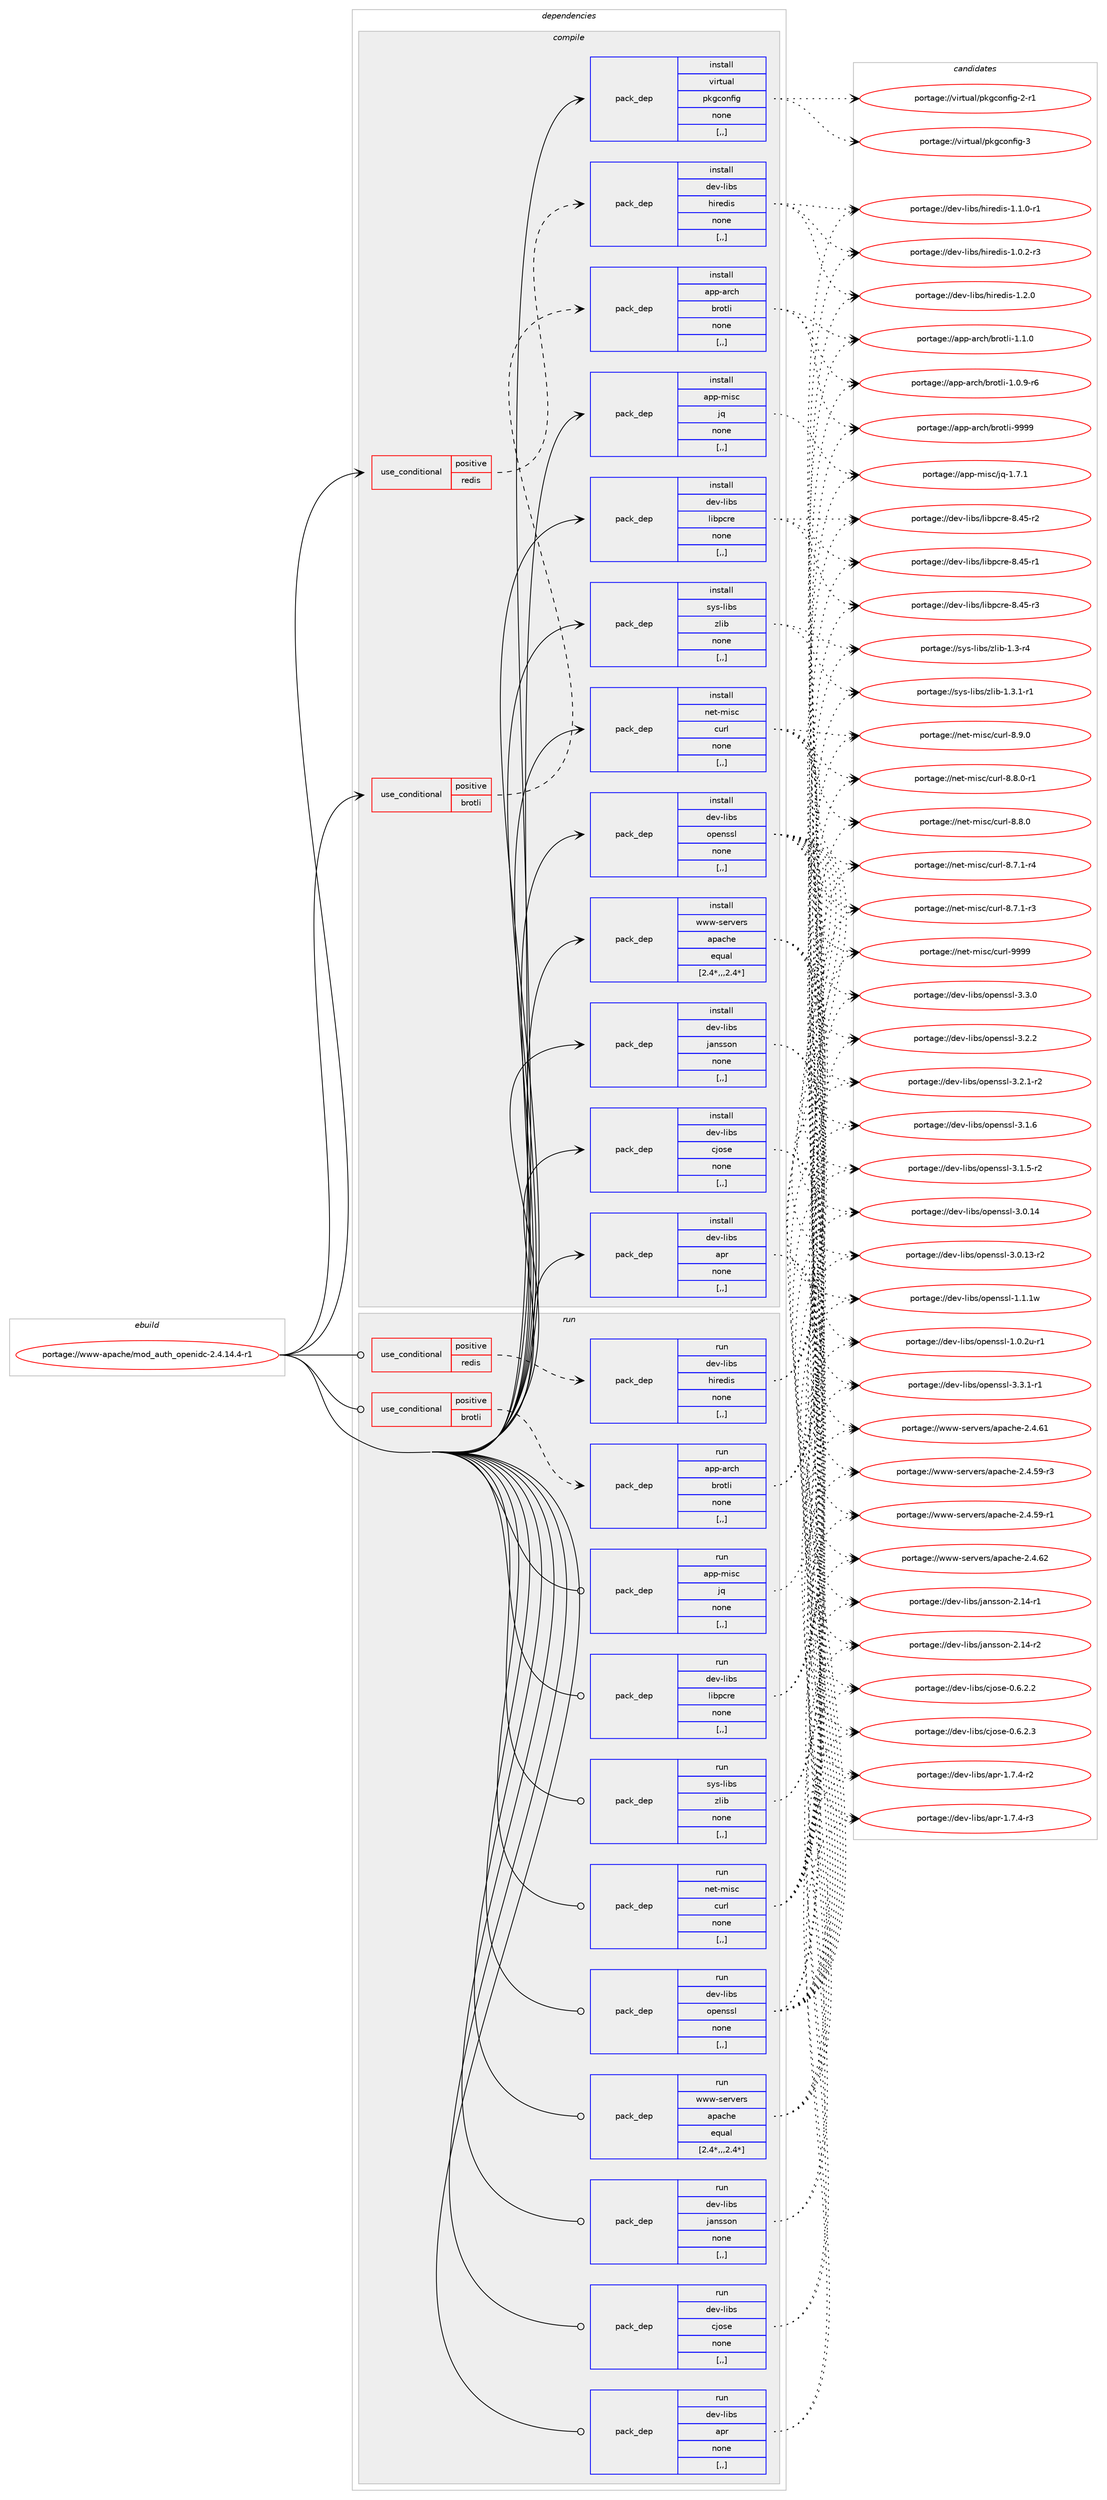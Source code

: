 digraph prolog {

# *************
# Graph options
# *************

newrank=true;
concentrate=true;
compound=true;
graph [rankdir=LR,fontname=Helvetica,fontsize=10,ranksep=1.5];#, ranksep=2.5, nodesep=0.2];
edge  [arrowhead=vee];
node  [fontname=Helvetica,fontsize=10];

# **********
# The ebuild
# **********

subgraph cluster_leftcol {
color=gray;
label=<<i>ebuild</i>>;
id [label="portage://www-apache/mod_auth_openidc-2.4.14.4-r1", color=red, width=4, href="../www-apache/mod_auth_openidc-2.4.14.4-r1.svg"];
}

# ****************
# The dependencies
# ****************

subgraph cluster_midcol {
color=gray;
label=<<i>dependencies</i>>;
subgraph cluster_compile {
fillcolor="#eeeeee";
style=filled;
label=<<i>compile</i>>;
subgraph cond118734 {
dependency445624 [label=<<TABLE BORDER="0" CELLBORDER="1" CELLSPACING="0" CELLPADDING="4"><TR><TD ROWSPAN="3" CELLPADDING="10">use_conditional</TD></TR><TR><TD>positive</TD></TR><TR><TD>brotli</TD></TR></TABLE>>, shape=none, color=red];
subgraph pack323640 {
dependency445625 [label=<<TABLE BORDER="0" CELLBORDER="1" CELLSPACING="0" CELLPADDING="4" WIDTH="220"><TR><TD ROWSPAN="6" CELLPADDING="30">pack_dep</TD></TR><TR><TD WIDTH="110">install</TD></TR><TR><TD>app-arch</TD></TR><TR><TD>brotli</TD></TR><TR><TD>none</TD></TR><TR><TD>[,,]</TD></TR></TABLE>>, shape=none, color=blue];
}
dependency445624:e -> dependency445625:w [weight=20,style="dashed",arrowhead="vee"];
}
id:e -> dependency445624:w [weight=20,style="solid",arrowhead="vee"];
subgraph cond118735 {
dependency445626 [label=<<TABLE BORDER="0" CELLBORDER="1" CELLSPACING="0" CELLPADDING="4"><TR><TD ROWSPAN="3" CELLPADDING="10">use_conditional</TD></TR><TR><TD>positive</TD></TR><TR><TD>redis</TD></TR></TABLE>>, shape=none, color=red];
subgraph pack323641 {
dependency445627 [label=<<TABLE BORDER="0" CELLBORDER="1" CELLSPACING="0" CELLPADDING="4" WIDTH="220"><TR><TD ROWSPAN="6" CELLPADDING="30">pack_dep</TD></TR><TR><TD WIDTH="110">install</TD></TR><TR><TD>dev-libs</TD></TR><TR><TD>hiredis</TD></TR><TR><TD>none</TD></TR><TR><TD>[,,]</TD></TR></TABLE>>, shape=none, color=blue];
}
dependency445626:e -> dependency445627:w [weight=20,style="dashed",arrowhead="vee"];
}
id:e -> dependency445626:w [weight=20,style="solid",arrowhead="vee"];
subgraph pack323642 {
dependency445628 [label=<<TABLE BORDER="0" CELLBORDER="1" CELLSPACING="0" CELLPADDING="4" WIDTH="220"><TR><TD ROWSPAN="6" CELLPADDING="30">pack_dep</TD></TR><TR><TD WIDTH="110">install</TD></TR><TR><TD>app-misc</TD></TR><TR><TD>jq</TD></TR><TR><TD>none</TD></TR><TR><TD>[,,]</TD></TR></TABLE>>, shape=none, color=blue];
}
id:e -> dependency445628:w [weight=20,style="solid",arrowhead="vee"];
subgraph pack323643 {
dependency445629 [label=<<TABLE BORDER="0" CELLBORDER="1" CELLSPACING="0" CELLPADDING="4" WIDTH="220"><TR><TD ROWSPAN="6" CELLPADDING="30">pack_dep</TD></TR><TR><TD WIDTH="110">install</TD></TR><TR><TD>dev-libs</TD></TR><TR><TD>apr</TD></TR><TR><TD>none</TD></TR><TR><TD>[,,]</TD></TR></TABLE>>, shape=none, color=blue];
}
id:e -> dependency445629:w [weight=20,style="solid",arrowhead="vee"];
subgraph pack323644 {
dependency445630 [label=<<TABLE BORDER="0" CELLBORDER="1" CELLSPACING="0" CELLPADDING="4" WIDTH="220"><TR><TD ROWSPAN="6" CELLPADDING="30">pack_dep</TD></TR><TR><TD WIDTH="110">install</TD></TR><TR><TD>dev-libs</TD></TR><TR><TD>cjose</TD></TR><TR><TD>none</TD></TR><TR><TD>[,,]</TD></TR></TABLE>>, shape=none, color=blue];
}
id:e -> dependency445630:w [weight=20,style="solid",arrowhead="vee"];
subgraph pack323645 {
dependency445631 [label=<<TABLE BORDER="0" CELLBORDER="1" CELLSPACING="0" CELLPADDING="4" WIDTH="220"><TR><TD ROWSPAN="6" CELLPADDING="30">pack_dep</TD></TR><TR><TD WIDTH="110">install</TD></TR><TR><TD>dev-libs</TD></TR><TR><TD>jansson</TD></TR><TR><TD>none</TD></TR><TR><TD>[,,]</TD></TR></TABLE>>, shape=none, color=blue];
}
id:e -> dependency445631:w [weight=20,style="solid",arrowhead="vee"];
subgraph pack323646 {
dependency445632 [label=<<TABLE BORDER="0" CELLBORDER="1" CELLSPACING="0" CELLPADDING="4" WIDTH="220"><TR><TD ROWSPAN="6" CELLPADDING="30">pack_dep</TD></TR><TR><TD WIDTH="110">install</TD></TR><TR><TD>dev-libs</TD></TR><TR><TD>libpcre</TD></TR><TR><TD>none</TD></TR><TR><TD>[,,]</TD></TR></TABLE>>, shape=none, color=blue];
}
id:e -> dependency445632:w [weight=20,style="solid",arrowhead="vee"];
subgraph pack323647 {
dependency445633 [label=<<TABLE BORDER="0" CELLBORDER="1" CELLSPACING="0" CELLPADDING="4" WIDTH="220"><TR><TD ROWSPAN="6" CELLPADDING="30">pack_dep</TD></TR><TR><TD WIDTH="110">install</TD></TR><TR><TD>dev-libs</TD></TR><TR><TD>openssl</TD></TR><TR><TD>none</TD></TR><TR><TD>[,,]</TD></TR></TABLE>>, shape=none, color=blue];
}
id:e -> dependency445633:w [weight=20,style="solid",arrowhead="vee"];
subgraph pack323648 {
dependency445634 [label=<<TABLE BORDER="0" CELLBORDER="1" CELLSPACING="0" CELLPADDING="4" WIDTH="220"><TR><TD ROWSPAN="6" CELLPADDING="30">pack_dep</TD></TR><TR><TD WIDTH="110">install</TD></TR><TR><TD>net-misc</TD></TR><TR><TD>curl</TD></TR><TR><TD>none</TD></TR><TR><TD>[,,]</TD></TR></TABLE>>, shape=none, color=blue];
}
id:e -> dependency445634:w [weight=20,style="solid",arrowhead="vee"];
subgraph pack323649 {
dependency445635 [label=<<TABLE BORDER="0" CELLBORDER="1" CELLSPACING="0" CELLPADDING="4" WIDTH="220"><TR><TD ROWSPAN="6" CELLPADDING="30">pack_dep</TD></TR><TR><TD WIDTH="110">install</TD></TR><TR><TD>sys-libs</TD></TR><TR><TD>zlib</TD></TR><TR><TD>none</TD></TR><TR><TD>[,,]</TD></TR></TABLE>>, shape=none, color=blue];
}
id:e -> dependency445635:w [weight=20,style="solid",arrowhead="vee"];
subgraph pack323650 {
dependency445636 [label=<<TABLE BORDER="0" CELLBORDER="1" CELLSPACING="0" CELLPADDING="4" WIDTH="220"><TR><TD ROWSPAN="6" CELLPADDING="30">pack_dep</TD></TR><TR><TD WIDTH="110">install</TD></TR><TR><TD>virtual</TD></TR><TR><TD>pkgconfig</TD></TR><TR><TD>none</TD></TR><TR><TD>[,,]</TD></TR></TABLE>>, shape=none, color=blue];
}
id:e -> dependency445636:w [weight=20,style="solid",arrowhead="vee"];
subgraph pack323651 {
dependency445637 [label=<<TABLE BORDER="0" CELLBORDER="1" CELLSPACING="0" CELLPADDING="4" WIDTH="220"><TR><TD ROWSPAN="6" CELLPADDING="30">pack_dep</TD></TR><TR><TD WIDTH="110">install</TD></TR><TR><TD>www-servers</TD></TR><TR><TD>apache</TD></TR><TR><TD>equal</TD></TR><TR><TD>[2.4*,,,2.4*]</TD></TR></TABLE>>, shape=none, color=blue];
}
id:e -> dependency445637:w [weight=20,style="solid",arrowhead="vee"];
}
subgraph cluster_compileandrun {
fillcolor="#eeeeee";
style=filled;
label=<<i>compile and run</i>>;
}
subgraph cluster_run {
fillcolor="#eeeeee";
style=filled;
label=<<i>run</i>>;
subgraph cond118736 {
dependency445638 [label=<<TABLE BORDER="0" CELLBORDER="1" CELLSPACING="0" CELLPADDING="4"><TR><TD ROWSPAN="3" CELLPADDING="10">use_conditional</TD></TR><TR><TD>positive</TD></TR><TR><TD>brotli</TD></TR></TABLE>>, shape=none, color=red];
subgraph pack323652 {
dependency445639 [label=<<TABLE BORDER="0" CELLBORDER="1" CELLSPACING="0" CELLPADDING="4" WIDTH="220"><TR><TD ROWSPAN="6" CELLPADDING="30">pack_dep</TD></TR><TR><TD WIDTH="110">run</TD></TR><TR><TD>app-arch</TD></TR><TR><TD>brotli</TD></TR><TR><TD>none</TD></TR><TR><TD>[,,]</TD></TR></TABLE>>, shape=none, color=blue];
}
dependency445638:e -> dependency445639:w [weight=20,style="dashed",arrowhead="vee"];
}
id:e -> dependency445638:w [weight=20,style="solid",arrowhead="odot"];
subgraph cond118737 {
dependency445640 [label=<<TABLE BORDER="0" CELLBORDER="1" CELLSPACING="0" CELLPADDING="4"><TR><TD ROWSPAN="3" CELLPADDING="10">use_conditional</TD></TR><TR><TD>positive</TD></TR><TR><TD>redis</TD></TR></TABLE>>, shape=none, color=red];
subgraph pack323653 {
dependency445641 [label=<<TABLE BORDER="0" CELLBORDER="1" CELLSPACING="0" CELLPADDING="4" WIDTH="220"><TR><TD ROWSPAN="6" CELLPADDING="30">pack_dep</TD></TR><TR><TD WIDTH="110">run</TD></TR><TR><TD>dev-libs</TD></TR><TR><TD>hiredis</TD></TR><TR><TD>none</TD></TR><TR><TD>[,,]</TD></TR></TABLE>>, shape=none, color=blue];
}
dependency445640:e -> dependency445641:w [weight=20,style="dashed",arrowhead="vee"];
}
id:e -> dependency445640:w [weight=20,style="solid",arrowhead="odot"];
subgraph pack323654 {
dependency445642 [label=<<TABLE BORDER="0" CELLBORDER="1" CELLSPACING="0" CELLPADDING="4" WIDTH="220"><TR><TD ROWSPAN="6" CELLPADDING="30">pack_dep</TD></TR><TR><TD WIDTH="110">run</TD></TR><TR><TD>app-misc</TD></TR><TR><TD>jq</TD></TR><TR><TD>none</TD></TR><TR><TD>[,,]</TD></TR></TABLE>>, shape=none, color=blue];
}
id:e -> dependency445642:w [weight=20,style="solid",arrowhead="odot"];
subgraph pack323655 {
dependency445643 [label=<<TABLE BORDER="0" CELLBORDER="1" CELLSPACING="0" CELLPADDING="4" WIDTH="220"><TR><TD ROWSPAN="6" CELLPADDING="30">pack_dep</TD></TR><TR><TD WIDTH="110">run</TD></TR><TR><TD>dev-libs</TD></TR><TR><TD>apr</TD></TR><TR><TD>none</TD></TR><TR><TD>[,,]</TD></TR></TABLE>>, shape=none, color=blue];
}
id:e -> dependency445643:w [weight=20,style="solid",arrowhead="odot"];
subgraph pack323656 {
dependency445644 [label=<<TABLE BORDER="0" CELLBORDER="1" CELLSPACING="0" CELLPADDING="4" WIDTH="220"><TR><TD ROWSPAN="6" CELLPADDING="30">pack_dep</TD></TR><TR><TD WIDTH="110">run</TD></TR><TR><TD>dev-libs</TD></TR><TR><TD>cjose</TD></TR><TR><TD>none</TD></TR><TR><TD>[,,]</TD></TR></TABLE>>, shape=none, color=blue];
}
id:e -> dependency445644:w [weight=20,style="solid",arrowhead="odot"];
subgraph pack323657 {
dependency445645 [label=<<TABLE BORDER="0" CELLBORDER="1" CELLSPACING="0" CELLPADDING="4" WIDTH="220"><TR><TD ROWSPAN="6" CELLPADDING="30">pack_dep</TD></TR><TR><TD WIDTH="110">run</TD></TR><TR><TD>dev-libs</TD></TR><TR><TD>jansson</TD></TR><TR><TD>none</TD></TR><TR><TD>[,,]</TD></TR></TABLE>>, shape=none, color=blue];
}
id:e -> dependency445645:w [weight=20,style="solid",arrowhead="odot"];
subgraph pack323658 {
dependency445646 [label=<<TABLE BORDER="0" CELLBORDER="1" CELLSPACING="0" CELLPADDING="4" WIDTH="220"><TR><TD ROWSPAN="6" CELLPADDING="30">pack_dep</TD></TR><TR><TD WIDTH="110">run</TD></TR><TR><TD>dev-libs</TD></TR><TR><TD>libpcre</TD></TR><TR><TD>none</TD></TR><TR><TD>[,,]</TD></TR></TABLE>>, shape=none, color=blue];
}
id:e -> dependency445646:w [weight=20,style="solid",arrowhead="odot"];
subgraph pack323659 {
dependency445647 [label=<<TABLE BORDER="0" CELLBORDER="1" CELLSPACING="0" CELLPADDING="4" WIDTH="220"><TR><TD ROWSPAN="6" CELLPADDING="30">pack_dep</TD></TR><TR><TD WIDTH="110">run</TD></TR><TR><TD>dev-libs</TD></TR><TR><TD>openssl</TD></TR><TR><TD>none</TD></TR><TR><TD>[,,]</TD></TR></TABLE>>, shape=none, color=blue];
}
id:e -> dependency445647:w [weight=20,style="solid",arrowhead="odot"];
subgraph pack323660 {
dependency445648 [label=<<TABLE BORDER="0" CELLBORDER="1" CELLSPACING="0" CELLPADDING="4" WIDTH="220"><TR><TD ROWSPAN="6" CELLPADDING="30">pack_dep</TD></TR><TR><TD WIDTH="110">run</TD></TR><TR><TD>net-misc</TD></TR><TR><TD>curl</TD></TR><TR><TD>none</TD></TR><TR><TD>[,,]</TD></TR></TABLE>>, shape=none, color=blue];
}
id:e -> dependency445648:w [weight=20,style="solid",arrowhead="odot"];
subgraph pack323661 {
dependency445649 [label=<<TABLE BORDER="0" CELLBORDER="1" CELLSPACING="0" CELLPADDING="4" WIDTH="220"><TR><TD ROWSPAN="6" CELLPADDING="30">pack_dep</TD></TR><TR><TD WIDTH="110">run</TD></TR><TR><TD>sys-libs</TD></TR><TR><TD>zlib</TD></TR><TR><TD>none</TD></TR><TR><TD>[,,]</TD></TR></TABLE>>, shape=none, color=blue];
}
id:e -> dependency445649:w [weight=20,style="solid",arrowhead="odot"];
subgraph pack323662 {
dependency445650 [label=<<TABLE BORDER="0" CELLBORDER="1" CELLSPACING="0" CELLPADDING="4" WIDTH="220"><TR><TD ROWSPAN="6" CELLPADDING="30">pack_dep</TD></TR><TR><TD WIDTH="110">run</TD></TR><TR><TD>www-servers</TD></TR><TR><TD>apache</TD></TR><TR><TD>equal</TD></TR><TR><TD>[2.4*,,,2.4*]</TD></TR></TABLE>>, shape=none, color=blue];
}
id:e -> dependency445650:w [weight=20,style="solid",arrowhead="odot"];
}
}

# **************
# The candidates
# **************

subgraph cluster_choices {
rank=same;
color=gray;
label=<<i>candidates</i>>;

subgraph choice323640 {
color=black;
nodesep=1;
choice9711211245971149910447981141111161081054557575757 [label="portage://app-arch/brotli-9999", color=red, width=4,href="../app-arch/brotli-9999.svg"];
choice971121124597114991044798114111116108105454946494648 [label="portage://app-arch/brotli-1.1.0", color=red, width=4,href="../app-arch/brotli-1.1.0.svg"];
choice9711211245971149910447981141111161081054549464846574511454 [label="portage://app-arch/brotli-1.0.9-r6", color=red, width=4,href="../app-arch/brotli-1.0.9-r6.svg"];
dependency445625:e -> choice9711211245971149910447981141111161081054557575757:w [style=dotted,weight="100"];
dependency445625:e -> choice971121124597114991044798114111116108105454946494648:w [style=dotted,weight="100"];
dependency445625:e -> choice9711211245971149910447981141111161081054549464846574511454:w [style=dotted,weight="100"];
}
subgraph choice323641 {
color=black;
nodesep=1;
choice100101118451081059811547104105114101100105115454946504648 [label="portage://dev-libs/hiredis-1.2.0", color=red, width=4,href="../dev-libs/hiredis-1.2.0.svg"];
choice1001011184510810598115471041051141011001051154549464946484511449 [label="portage://dev-libs/hiredis-1.1.0-r1", color=red, width=4,href="../dev-libs/hiredis-1.1.0-r1.svg"];
choice1001011184510810598115471041051141011001051154549464846504511451 [label="portage://dev-libs/hiredis-1.0.2-r3", color=red, width=4,href="../dev-libs/hiredis-1.0.2-r3.svg"];
dependency445627:e -> choice100101118451081059811547104105114101100105115454946504648:w [style=dotted,weight="100"];
dependency445627:e -> choice1001011184510810598115471041051141011001051154549464946484511449:w [style=dotted,weight="100"];
dependency445627:e -> choice1001011184510810598115471041051141011001051154549464846504511451:w [style=dotted,weight="100"];
}
subgraph choice323642 {
color=black;
nodesep=1;
choice97112112451091051159947106113454946554649 [label="portage://app-misc/jq-1.7.1", color=red, width=4,href="../app-misc/jq-1.7.1.svg"];
dependency445628:e -> choice97112112451091051159947106113454946554649:w [style=dotted,weight="100"];
}
subgraph choice323643 {
color=black;
nodesep=1;
choice100101118451081059811547971121144549465546524511451 [label="portage://dev-libs/apr-1.7.4-r3", color=red, width=4,href="../dev-libs/apr-1.7.4-r3.svg"];
choice100101118451081059811547971121144549465546524511450 [label="portage://dev-libs/apr-1.7.4-r2", color=red, width=4,href="../dev-libs/apr-1.7.4-r2.svg"];
dependency445629:e -> choice100101118451081059811547971121144549465546524511451:w [style=dotted,weight="100"];
dependency445629:e -> choice100101118451081059811547971121144549465546524511450:w [style=dotted,weight="100"];
}
subgraph choice323644 {
color=black;
nodesep=1;
choice100101118451081059811547991061111151014548465446504651 [label="portage://dev-libs/cjose-0.6.2.3", color=red, width=4,href="../dev-libs/cjose-0.6.2.3.svg"];
choice100101118451081059811547991061111151014548465446504650 [label="portage://dev-libs/cjose-0.6.2.2", color=red, width=4,href="../dev-libs/cjose-0.6.2.2.svg"];
dependency445630:e -> choice100101118451081059811547991061111151014548465446504651:w [style=dotted,weight="100"];
dependency445630:e -> choice100101118451081059811547991061111151014548465446504650:w [style=dotted,weight="100"];
}
subgraph choice323645 {
color=black;
nodesep=1;
choice1001011184510810598115471069711011511511111045504649524511450 [label="portage://dev-libs/jansson-2.14-r2", color=red, width=4,href="../dev-libs/jansson-2.14-r2.svg"];
choice1001011184510810598115471069711011511511111045504649524511449 [label="portage://dev-libs/jansson-2.14-r1", color=red, width=4,href="../dev-libs/jansson-2.14-r1.svg"];
dependency445631:e -> choice1001011184510810598115471069711011511511111045504649524511450:w [style=dotted,weight="100"];
dependency445631:e -> choice1001011184510810598115471069711011511511111045504649524511449:w [style=dotted,weight="100"];
}
subgraph choice323646 {
color=black;
nodesep=1;
choice100101118451081059811547108105981129911410145564652534511451 [label="portage://dev-libs/libpcre-8.45-r3", color=red, width=4,href="../dev-libs/libpcre-8.45-r3.svg"];
choice100101118451081059811547108105981129911410145564652534511450 [label="portage://dev-libs/libpcre-8.45-r2", color=red, width=4,href="../dev-libs/libpcre-8.45-r2.svg"];
choice100101118451081059811547108105981129911410145564652534511449 [label="portage://dev-libs/libpcre-8.45-r1", color=red, width=4,href="../dev-libs/libpcre-8.45-r1.svg"];
dependency445632:e -> choice100101118451081059811547108105981129911410145564652534511451:w [style=dotted,weight="100"];
dependency445632:e -> choice100101118451081059811547108105981129911410145564652534511450:w [style=dotted,weight="100"];
dependency445632:e -> choice100101118451081059811547108105981129911410145564652534511449:w [style=dotted,weight="100"];
}
subgraph choice323647 {
color=black;
nodesep=1;
choice1001011184510810598115471111121011101151151084551465146494511449 [label="portage://dev-libs/openssl-3.3.1-r1", color=red, width=4,href="../dev-libs/openssl-3.3.1-r1.svg"];
choice100101118451081059811547111112101110115115108455146514648 [label="portage://dev-libs/openssl-3.3.0", color=red, width=4,href="../dev-libs/openssl-3.3.0.svg"];
choice100101118451081059811547111112101110115115108455146504650 [label="portage://dev-libs/openssl-3.2.2", color=red, width=4,href="../dev-libs/openssl-3.2.2.svg"];
choice1001011184510810598115471111121011101151151084551465046494511450 [label="portage://dev-libs/openssl-3.2.1-r2", color=red, width=4,href="../dev-libs/openssl-3.2.1-r2.svg"];
choice100101118451081059811547111112101110115115108455146494654 [label="portage://dev-libs/openssl-3.1.6", color=red, width=4,href="../dev-libs/openssl-3.1.6.svg"];
choice1001011184510810598115471111121011101151151084551464946534511450 [label="portage://dev-libs/openssl-3.1.5-r2", color=red, width=4,href="../dev-libs/openssl-3.1.5-r2.svg"];
choice10010111845108105981154711111210111011511510845514648464952 [label="portage://dev-libs/openssl-3.0.14", color=red, width=4,href="../dev-libs/openssl-3.0.14.svg"];
choice100101118451081059811547111112101110115115108455146484649514511450 [label="portage://dev-libs/openssl-3.0.13-r2", color=red, width=4,href="../dev-libs/openssl-3.0.13-r2.svg"];
choice100101118451081059811547111112101110115115108454946494649119 [label="portage://dev-libs/openssl-1.1.1w", color=red, width=4,href="../dev-libs/openssl-1.1.1w.svg"];
choice1001011184510810598115471111121011101151151084549464846501174511449 [label="portage://dev-libs/openssl-1.0.2u-r1", color=red, width=4,href="../dev-libs/openssl-1.0.2u-r1.svg"];
dependency445633:e -> choice1001011184510810598115471111121011101151151084551465146494511449:w [style=dotted,weight="100"];
dependency445633:e -> choice100101118451081059811547111112101110115115108455146514648:w [style=dotted,weight="100"];
dependency445633:e -> choice100101118451081059811547111112101110115115108455146504650:w [style=dotted,weight="100"];
dependency445633:e -> choice1001011184510810598115471111121011101151151084551465046494511450:w [style=dotted,weight="100"];
dependency445633:e -> choice100101118451081059811547111112101110115115108455146494654:w [style=dotted,weight="100"];
dependency445633:e -> choice1001011184510810598115471111121011101151151084551464946534511450:w [style=dotted,weight="100"];
dependency445633:e -> choice10010111845108105981154711111210111011511510845514648464952:w [style=dotted,weight="100"];
dependency445633:e -> choice100101118451081059811547111112101110115115108455146484649514511450:w [style=dotted,weight="100"];
dependency445633:e -> choice100101118451081059811547111112101110115115108454946494649119:w [style=dotted,weight="100"];
dependency445633:e -> choice1001011184510810598115471111121011101151151084549464846501174511449:w [style=dotted,weight="100"];
}
subgraph choice323648 {
color=black;
nodesep=1;
choice110101116451091051159947991171141084557575757 [label="portage://net-misc/curl-9999", color=red, width=4,href="../net-misc/curl-9999.svg"];
choice11010111645109105115994799117114108455646574648 [label="portage://net-misc/curl-8.9.0", color=red, width=4,href="../net-misc/curl-8.9.0.svg"];
choice110101116451091051159947991171141084556465646484511449 [label="portage://net-misc/curl-8.8.0-r1", color=red, width=4,href="../net-misc/curl-8.8.0-r1.svg"];
choice11010111645109105115994799117114108455646564648 [label="portage://net-misc/curl-8.8.0", color=red, width=4,href="../net-misc/curl-8.8.0.svg"];
choice110101116451091051159947991171141084556465546494511452 [label="portage://net-misc/curl-8.7.1-r4", color=red, width=4,href="../net-misc/curl-8.7.1-r4.svg"];
choice110101116451091051159947991171141084556465546494511451 [label="portage://net-misc/curl-8.7.1-r3", color=red, width=4,href="../net-misc/curl-8.7.1-r3.svg"];
dependency445634:e -> choice110101116451091051159947991171141084557575757:w [style=dotted,weight="100"];
dependency445634:e -> choice11010111645109105115994799117114108455646574648:w [style=dotted,weight="100"];
dependency445634:e -> choice110101116451091051159947991171141084556465646484511449:w [style=dotted,weight="100"];
dependency445634:e -> choice11010111645109105115994799117114108455646564648:w [style=dotted,weight="100"];
dependency445634:e -> choice110101116451091051159947991171141084556465546494511452:w [style=dotted,weight="100"];
dependency445634:e -> choice110101116451091051159947991171141084556465546494511451:w [style=dotted,weight="100"];
}
subgraph choice323649 {
color=black;
nodesep=1;
choice115121115451081059811547122108105984549465146494511449 [label="portage://sys-libs/zlib-1.3.1-r1", color=red, width=4,href="../sys-libs/zlib-1.3.1-r1.svg"];
choice11512111545108105981154712210810598454946514511452 [label="portage://sys-libs/zlib-1.3-r4", color=red, width=4,href="../sys-libs/zlib-1.3-r4.svg"];
dependency445635:e -> choice115121115451081059811547122108105984549465146494511449:w [style=dotted,weight="100"];
dependency445635:e -> choice11512111545108105981154712210810598454946514511452:w [style=dotted,weight="100"];
}
subgraph choice323650 {
color=black;
nodesep=1;
choice1181051141161179710847112107103991111101021051034551 [label="portage://virtual/pkgconfig-3", color=red, width=4,href="../virtual/pkgconfig-3.svg"];
choice11810511411611797108471121071039911111010210510345504511449 [label="portage://virtual/pkgconfig-2-r1", color=red, width=4,href="../virtual/pkgconfig-2-r1.svg"];
dependency445636:e -> choice1181051141161179710847112107103991111101021051034551:w [style=dotted,weight="100"];
dependency445636:e -> choice11810511411611797108471121071039911111010210510345504511449:w [style=dotted,weight="100"];
}
subgraph choice323651 {
color=black;
nodesep=1;
choice119119119451151011141181011141154797112979910410145504652465450 [label="portage://www-servers/apache-2.4.62", color=red, width=4,href="../www-servers/apache-2.4.62.svg"];
choice119119119451151011141181011141154797112979910410145504652465449 [label="portage://www-servers/apache-2.4.61", color=red, width=4,href="../www-servers/apache-2.4.61.svg"];
choice1191191194511510111411810111411547971129799104101455046524653574511451 [label="portage://www-servers/apache-2.4.59-r3", color=red, width=4,href="../www-servers/apache-2.4.59-r3.svg"];
choice1191191194511510111411810111411547971129799104101455046524653574511449 [label="portage://www-servers/apache-2.4.59-r1", color=red, width=4,href="../www-servers/apache-2.4.59-r1.svg"];
dependency445637:e -> choice119119119451151011141181011141154797112979910410145504652465450:w [style=dotted,weight="100"];
dependency445637:e -> choice119119119451151011141181011141154797112979910410145504652465449:w [style=dotted,weight="100"];
dependency445637:e -> choice1191191194511510111411810111411547971129799104101455046524653574511451:w [style=dotted,weight="100"];
dependency445637:e -> choice1191191194511510111411810111411547971129799104101455046524653574511449:w [style=dotted,weight="100"];
}
subgraph choice323652 {
color=black;
nodesep=1;
choice9711211245971149910447981141111161081054557575757 [label="portage://app-arch/brotli-9999", color=red, width=4,href="../app-arch/brotli-9999.svg"];
choice971121124597114991044798114111116108105454946494648 [label="portage://app-arch/brotli-1.1.0", color=red, width=4,href="../app-arch/brotli-1.1.0.svg"];
choice9711211245971149910447981141111161081054549464846574511454 [label="portage://app-arch/brotli-1.0.9-r6", color=red, width=4,href="../app-arch/brotli-1.0.9-r6.svg"];
dependency445639:e -> choice9711211245971149910447981141111161081054557575757:w [style=dotted,weight="100"];
dependency445639:e -> choice971121124597114991044798114111116108105454946494648:w [style=dotted,weight="100"];
dependency445639:e -> choice9711211245971149910447981141111161081054549464846574511454:w [style=dotted,weight="100"];
}
subgraph choice323653 {
color=black;
nodesep=1;
choice100101118451081059811547104105114101100105115454946504648 [label="portage://dev-libs/hiredis-1.2.0", color=red, width=4,href="../dev-libs/hiredis-1.2.0.svg"];
choice1001011184510810598115471041051141011001051154549464946484511449 [label="portage://dev-libs/hiredis-1.1.0-r1", color=red, width=4,href="../dev-libs/hiredis-1.1.0-r1.svg"];
choice1001011184510810598115471041051141011001051154549464846504511451 [label="portage://dev-libs/hiredis-1.0.2-r3", color=red, width=4,href="../dev-libs/hiredis-1.0.2-r3.svg"];
dependency445641:e -> choice100101118451081059811547104105114101100105115454946504648:w [style=dotted,weight="100"];
dependency445641:e -> choice1001011184510810598115471041051141011001051154549464946484511449:w [style=dotted,weight="100"];
dependency445641:e -> choice1001011184510810598115471041051141011001051154549464846504511451:w [style=dotted,weight="100"];
}
subgraph choice323654 {
color=black;
nodesep=1;
choice97112112451091051159947106113454946554649 [label="portage://app-misc/jq-1.7.1", color=red, width=4,href="../app-misc/jq-1.7.1.svg"];
dependency445642:e -> choice97112112451091051159947106113454946554649:w [style=dotted,weight="100"];
}
subgraph choice323655 {
color=black;
nodesep=1;
choice100101118451081059811547971121144549465546524511451 [label="portage://dev-libs/apr-1.7.4-r3", color=red, width=4,href="../dev-libs/apr-1.7.4-r3.svg"];
choice100101118451081059811547971121144549465546524511450 [label="portage://dev-libs/apr-1.7.4-r2", color=red, width=4,href="../dev-libs/apr-1.7.4-r2.svg"];
dependency445643:e -> choice100101118451081059811547971121144549465546524511451:w [style=dotted,weight="100"];
dependency445643:e -> choice100101118451081059811547971121144549465546524511450:w [style=dotted,weight="100"];
}
subgraph choice323656 {
color=black;
nodesep=1;
choice100101118451081059811547991061111151014548465446504651 [label="portage://dev-libs/cjose-0.6.2.3", color=red, width=4,href="../dev-libs/cjose-0.6.2.3.svg"];
choice100101118451081059811547991061111151014548465446504650 [label="portage://dev-libs/cjose-0.6.2.2", color=red, width=4,href="../dev-libs/cjose-0.6.2.2.svg"];
dependency445644:e -> choice100101118451081059811547991061111151014548465446504651:w [style=dotted,weight="100"];
dependency445644:e -> choice100101118451081059811547991061111151014548465446504650:w [style=dotted,weight="100"];
}
subgraph choice323657 {
color=black;
nodesep=1;
choice1001011184510810598115471069711011511511111045504649524511450 [label="portage://dev-libs/jansson-2.14-r2", color=red, width=4,href="../dev-libs/jansson-2.14-r2.svg"];
choice1001011184510810598115471069711011511511111045504649524511449 [label="portage://dev-libs/jansson-2.14-r1", color=red, width=4,href="../dev-libs/jansson-2.14-r1.svg"];
dependency445645:e -> choice1001011184510810598115471069711011511511111045504649524511450:w [style=dotted,weight="100"];
dependency445645:e -> choice1001011184510810598115471069711011511511111045504649524511449:w [style=dotted,weight="100"];
}
subgraph choice323658 {
color=black;
nodesep=1;
choice100101118451081059811547108105981129911410145564652534511451 [label="portage://dev-libs/libpcre-8.45-r3", color=red, width=4,href="../dev-libs/libpcre-8.45-r3.svg"];
choice100101118451081059811547108105981129911410145564652534511450 [label="portage://dev-libs/libpcre-8.45-r2", color=red, width=4,href="../dev-libs/libpcre-8.45-r2.svg"];
choice100101118451081059811547108105981129911410145564652534511449 [label="portage://dev-libs/libpcre-8.45-r1", color=red, width=4,href="../dev-libs/libpcre-8.45-r1.svg"];
dependency445646:e -> choice100101118451081059811547108105981129911410145564652534511451:w [style=dotted,weight="100"];
dependency445646:e -> choice100101118451081059811547108105981129911410145564652534511450:w [style=dotted,weight="100"];
dependency445646:e -> choice100101118451081059811547108105981129911410145564652534511449:w [style=dotted,weight="100"];
}
subgraph choice323659 {
color=black;
nodesep=1;
choice1001011184510810598115471111121011101151151084551465146494511449 [label="portage://dev-libs/openssl-3.3.1-r1", color=red, width=4,href="../dev-libs/openssl-3.3.1-r1.svg"];
choice100101118451081059811547111112101110115115108455146514648 [label="portage://dev-libs/openssl-3.3.0", color=red, width=4,href="../dev-libs/openssl-3.3.0.svg"];
choice100101118451081059811547111112101110115115108455146504650 [label="portage://dev-libs/openssl-3.2.2", color=red, width=4,href="../dev-libs/openssl-3.2.2.svg"];
choice1001011184510810598115471111121011101151151084551465046494511450 [label="portage://dev-libs/openssl-3.2.1-r2", color=red, width=4,href="../dev-libs/openssl-3.2.1-r2.svg"];
choice100101118451081059811547111112101110115115108455146494654 [label="portage://dev-libs/openssl-3.1.6", color=red, width=4,href="../dev-libs/openssl-3.1.6.svg"];
choice1001011184510810598115471111121011101151151084551464946534511450 [label="portage://dev-libs/openssl-3.1.5-r2", color=red, width=4,href="../dev-libs/openssl-3.1.5-r2.svg"];
choice10010111845108105981154711111210111011511510845514648464952 [label="portage://dev-libs/openssl-3.0.14", color=red, width=4,href="../dev-libs/openssl-3.0.14.svg"];
choice100101118451081059811547111112101110115115108455146484649514511450 [label="portage://dev-libs/openssl-3.0.13-r2", color=red, width=4,href="../dev-libs/openssl-3.0.13-r2.svg"];
choice100101118451081059811547111112101110115115108454946494649119 [label="portage://dev-libs/openssl-1.1.1w", color=red, width=4,href="../dev-libs/openssl-1.1.1w.svg"];
choice1001011184510810598115471111121011101151151084549464846501174511449 [label="portage://dev-libs/openssl-1.0.2u-r1", color=red, width=4,href="../dev-libs/openssl-1.0.2u-r1.svg"];
dependency445647:e -> choice1001011184510810598115471111121011101151151084551465146494511449:w [style=dotted,weight="100"];
dependency445647:e -> choice100101118451081059811547111112101110115115108455146514648:w [style=dotted,weight="100"];
dependency445647:e -> choice100101118451081059811547111112101110115115108455146504650:w [style=dotted,weight="100"];
dependency445647:e -> choice1001011184510810598115471111121011101151151084551465046494511450:w [style=dotted,weight="100"];
dependency445647:e -> choice100101118451081059811547111112101110115115108455146494654:w [style=dotted,weight="100"];
dependency445647:e -> choice1001011184510810598115471111121011101151151084551464946534511450:w [style=dotted,weight="100"];
dependency445647:e -> choice10010111845108105981154711111210111011511510845514648464952:w [style=dotted,weight="100"];
dependency445647:e -> choice100101118451081059811547111112101110115115108455146484649514511450:w [style=dotted,weight="100"];
dependency445647:e -> choice100101118451081059811547111112101110115115108454946494649119:w [style=dotted,weight="100"];
dependency445647:e -> choice1001011184510810598115471111121011101151151084549464846501174511449:w [style=dotted,weight="100"];
}
subgraph choice323660 {
color=black;
nodesep=1;
choice110101116451091051159947991171141084557575757 [label="portage://net-misc/curl-9999", color=red, width=4,href="../net-misc/curl-9999.svg"];
choice11010111645109105115994799117114108455646574648 [label="portage://net-misc/curl-8.9.0", color=red, width=4,href="../net-misc/curl-8.9.0.svg"];
choice110101116451091051159947991171141084556465646484511449 [label="portage://net-misc/curl-8.8.0-r1", color=red, width=4,href="../net-misc/curl-8.8.0-r1.svg"];
choice11010111645109105115994799117114108455646564648 [label="portage://net-misc/curl-8.8.0", color=red, width=4,href="../net-misc/curl-8.8.0.svg"];
choice110101116451091051159947991171141084556465546494511452 [label="portage://net-misc/curl-8.7.1-r4", color=red, width=4,href="../net-misc/curl-8.7.1-r4.svg"];
choice110101116451091051159947991171141084556465546494511451 [label="portage://net-misc/curl-8.7.1-r3", color=red, width=4,href="../net-misc/curl-8.7.1-r3.svg"];
dependency445648:e -> choice110101116451091051159947991171141084557575757:w [style=dotted,weight="100"];
dependency445648:e -> choice11010111645109105115994799117114108455646574648:w [style=dotted,weight="100"];
dependency445648:e -> choice110101116451091051159947991171141084556465646484511449:w [style=dotted,weight="100"];
dependency445648:e -> choice11010111645109105115994799117114108455646564648:w [style=dotted,weight="100"];
dependency445648:e -> choice110101116451091051159947991171141084556465546494511452:w [style=dotted,weight="100"];
dependency445648:e -> choice110101116451091051159947991171141084556465546494511451:w [style=dotted,weight="100"];
}
subgraph choice323661 {
color=black;
nodesep=1;
choice115121115451081059811547122108105984549465146494511449 [label="portage://sys-libs/zlib-1.3.1-r1", color=red, width=4,href="../sys-libs/zlib-1.3.1-r1.svg"];
choice11512111545108105981154712210810598454946514511452 [label="portage://sys-libs/zlib-1.3-r4", color=red, width=4,href="../sys-libs/zlib-1.3-r4.svg"];
dependency445649:e -> choice115121115451081059811547122108105984549465146494511449:w [style=dotted,weight="100"];
dependency445649:e -> choice11512111545108105981154712210810598454946514511452:w [style=dotted,weight="100"];
}
subgraph choice323662 {
color=black;
nodesep=1;
choice119119119451151011141181011141154797112979910410145504652465450 [label="portage://www-servers/apache-2.4.62", color=red, width=4,href="../www-servers/apache-2.4.62.svg"];
choice119119119451151011141181011141154797112979910410145504652465449 [label="portage://www-servers/apache-2.4.61", color=red, width=4,href="../www-servers/apache-2.4.61.svg"];
choice1191191194511510111411810111411547971129799104101455046524653574511451 [label="portage://www-servers/apache-2.4.59-r3", color=red, width=4,href="../www-servers/apache-2.4.59-r3.svg"];
choice1191191194511510111411810111411547971129799104101455046524653574511449 [label="portage://www-servers/apache-2.4.59-r1", color=red, width=4,href="../www-servers/apache-2.4.59-r1.svg"];
dependency445650:e -> choice119119119451151011141181011141154797112979910410145504652465450:w [style=dotted,weight="100"];
dependency445650:e -> choice119119119451151011141181011141154797112979910410145504652465449:w [style=dotted,weight="100"];
dependency445650:e -> choice1191191194511510111411810111411547971129799104101455046524653574511451:w [style=dotted,weight="100"];
dependency445650:e -> choice1191191194511510111411810111411547971129799104101455046524653574511449:w [style=dotted,weight="100"];
}
}

}
